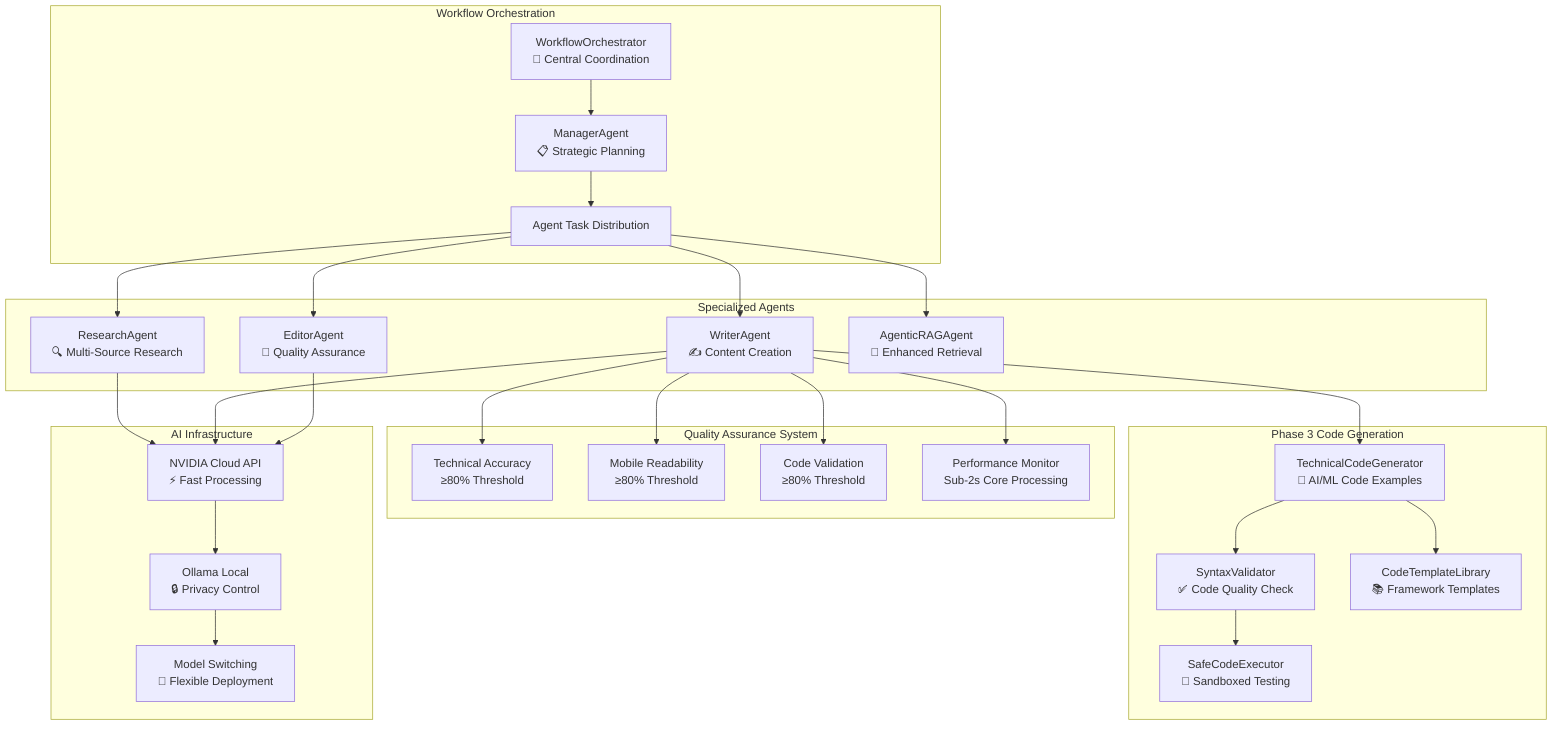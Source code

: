 graph TB
    subgraph "Workflow Orchestration"
        A[WorkflowOrchestrator<br/>🎯 Central Coordination] --> B[ManagerAgent<br/>📋 Strategic Planning]
        B --> C[Agent Task Distribution]
    end
    
    subgraph "Specialized Agents"
        D[ResearchAgent<br/>🔍 Multi-Source Research]
        E[WriterAgent<br/>✍️ Content Creation]
        F[EditorAgent<br/>📝 Quality Assurance]
        G[AgenticRAGAgent<br/>🧠 Enhanced Retrieval]
    end
    
    subgraph "Phase 3 Code Generation"
        H[TechnicalCodeGenerator<br/>🔧 AI/ML Code Examples]
        I[SyntaxValidator<br/>✅ Code Quality Check]
        J[SafeCodeExecutor<br/>🏃 Sandboxed Testing]
        K[CodeTemplateLibrary<br/>📚 Framework Templates]
    end
    
    subgraph "Quality Assurance System"
        L[Technical Accuracy<br/>≥80% Threshold]
        M[Mobile Readability<br/>≥80% Threshold]
        N[Code Validation<br/>≥80% Threshold]
        O[Performance Monitor<br/>Sub-2s Core Processing]
    end
    
    subgraph "AI Infrastructure"
        P[NVIDIA Cloud API<br/>⚡ Fast Processing]
        Q[Ollama Local<br/>🔒 Privacy Control]
        R[Model Switching<br/>🔄 Flexible Deployment]
    end
    
    C --> D
    C --> E
    C --> F
    C --> G
    
    E --> H
    H --> I
    I --> J
    H --> K
    
    E --> L
    E --> M
    E --> N
    E --> O
    
    D --> P
    E --> P
    F --> P
    P --> Q
    Q --> R